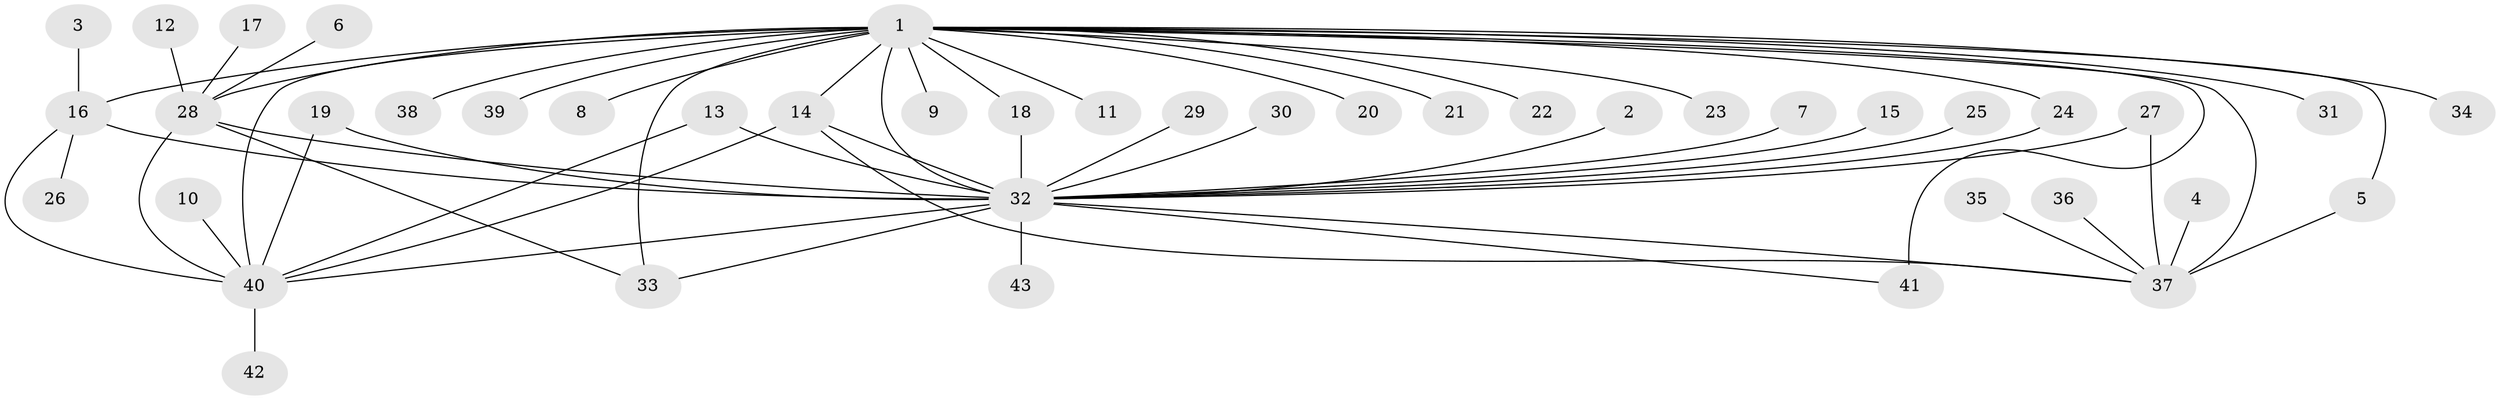 // original degree distribution, {28: 0.011627906976744186, 11: 0.011627906976744186, 7: 0.03488372093023256, 5: 0.03488372093023256, 8: 0.011627906976744186, 12: 0.023255813953488372, 3: 0.12790697674418605, 6: 0.011627906976744186, 1: 0.45348837209302323, 2: 0.22093023255813954, 9: 0.011627906976744186, 4: 0.046511627906976744}
// Generated by graph-tools (version 1.1) at 2025/25/03/09/25 03:25:58]
// undirected, 43 vertices, 60 edges
graph export_dot {
graph [start="1"]
  node [color=gray90,style=filled];
  1;
  2;
  3;
  4;
  5;
  6;
  7;
  8;
  9;
  10;
  11;
  12;
  13;
  14;
  15;
  16;
  17;
  18;
  19;
  20;
  21;
  22;
  23;
  24;
  25;
  26;
  27;
  28;
  29;
  30;
  31;
  32;
  33;
  34;
  35;
  36;
  37;
  38;
  39;
  40;
  41;
  42;
  43;
  1 -- 5 [weight=1.0];
  1 -- 8 [weight=3.0];
  1 -- 9 [weight=1.0];
  1 -- 11 [weight=1.0];
  1 -- 14 [weight=1.0];
  1 -- 16 [weight=1.0];
  1 -- 18 [weight=1.0];
  1 -- 20 [weight=1.0];
  1 -- 21 [weight=1.0];
  1 -- 22 [weight=1.0];
  1 -- 23 [weight=1.0];
  1 -- 24 [weight=1.0];
  1 -- 28 [weight=3.0];
  1 -- 31 [weight=1.0];
  1 -- 32 [weight=3.0];
  1 -- 33 [weight=1.0];
  1 -- 34 [weight=2.0];
  1 -- 37 [weight=3.0];
  1 -- 38 [weight=1.0];
  1 -- 39 [weight=2.0];
  1 -- 40 [weight=2.0];
  1 -- 41 [weight=2.0];
  2 -- 32 [weight=1.0];
  3 -- 16 [weight=1.0];
  4 -- 37 [weight=1.0];
  5 -- 37 [weight=1.0];
  6 -- 28 [weight=1.0];
  7 -- 32 [weight=1.0];
  10 -- 40 [weight=1.0];
  12 -- 28 [weight=1.0];
  13 -- 32 [weight=1.0];
  13 -- 40 [weight=1.0];
  14 -- 32 [weight=1.0];
  14 -- 37 [weight=1.0];
  14 -- 40 [weight=1.0];
  15 -- 32 [weight=1.0];
  16 -- 26 [weight=1.0];
  16 -- 32 [weight=2.0];
  16 -- 40 [weight=1.0];
  17 -- 28 [weight=1.0];
  18 -- 32 [weight=1.0];
  19 -- 32 [weight=1.0];
  19 -- 40 [weight=1.0];
  24 -- 32 [weight=1.0];
  25 -- 32 [weight=2.0];
  27 -- 32 [weight=1.0];
  27 -- 37 [weight=1.0];
  28 -- 32 [weight=1.0];
  28 -- 33 [weight=1.0];
  28 -- 40 [weight=1.0];
  29 -- 32 [weight=1.0];
  30 -- 32 [weight=1.0];
  32 -- 33 [weight=1.0];
  32 -- 37 [weight=1.0];
  32 -- 40 [weight=1.0];
  32 -- 41 [weight=1.0];
  32 -- 43 [weight=1.0];
  35 -- 37 [weight=1.0];
  36 -- 37 [weight=1.0];
  40 -- 42 [weight=1.0];
}

